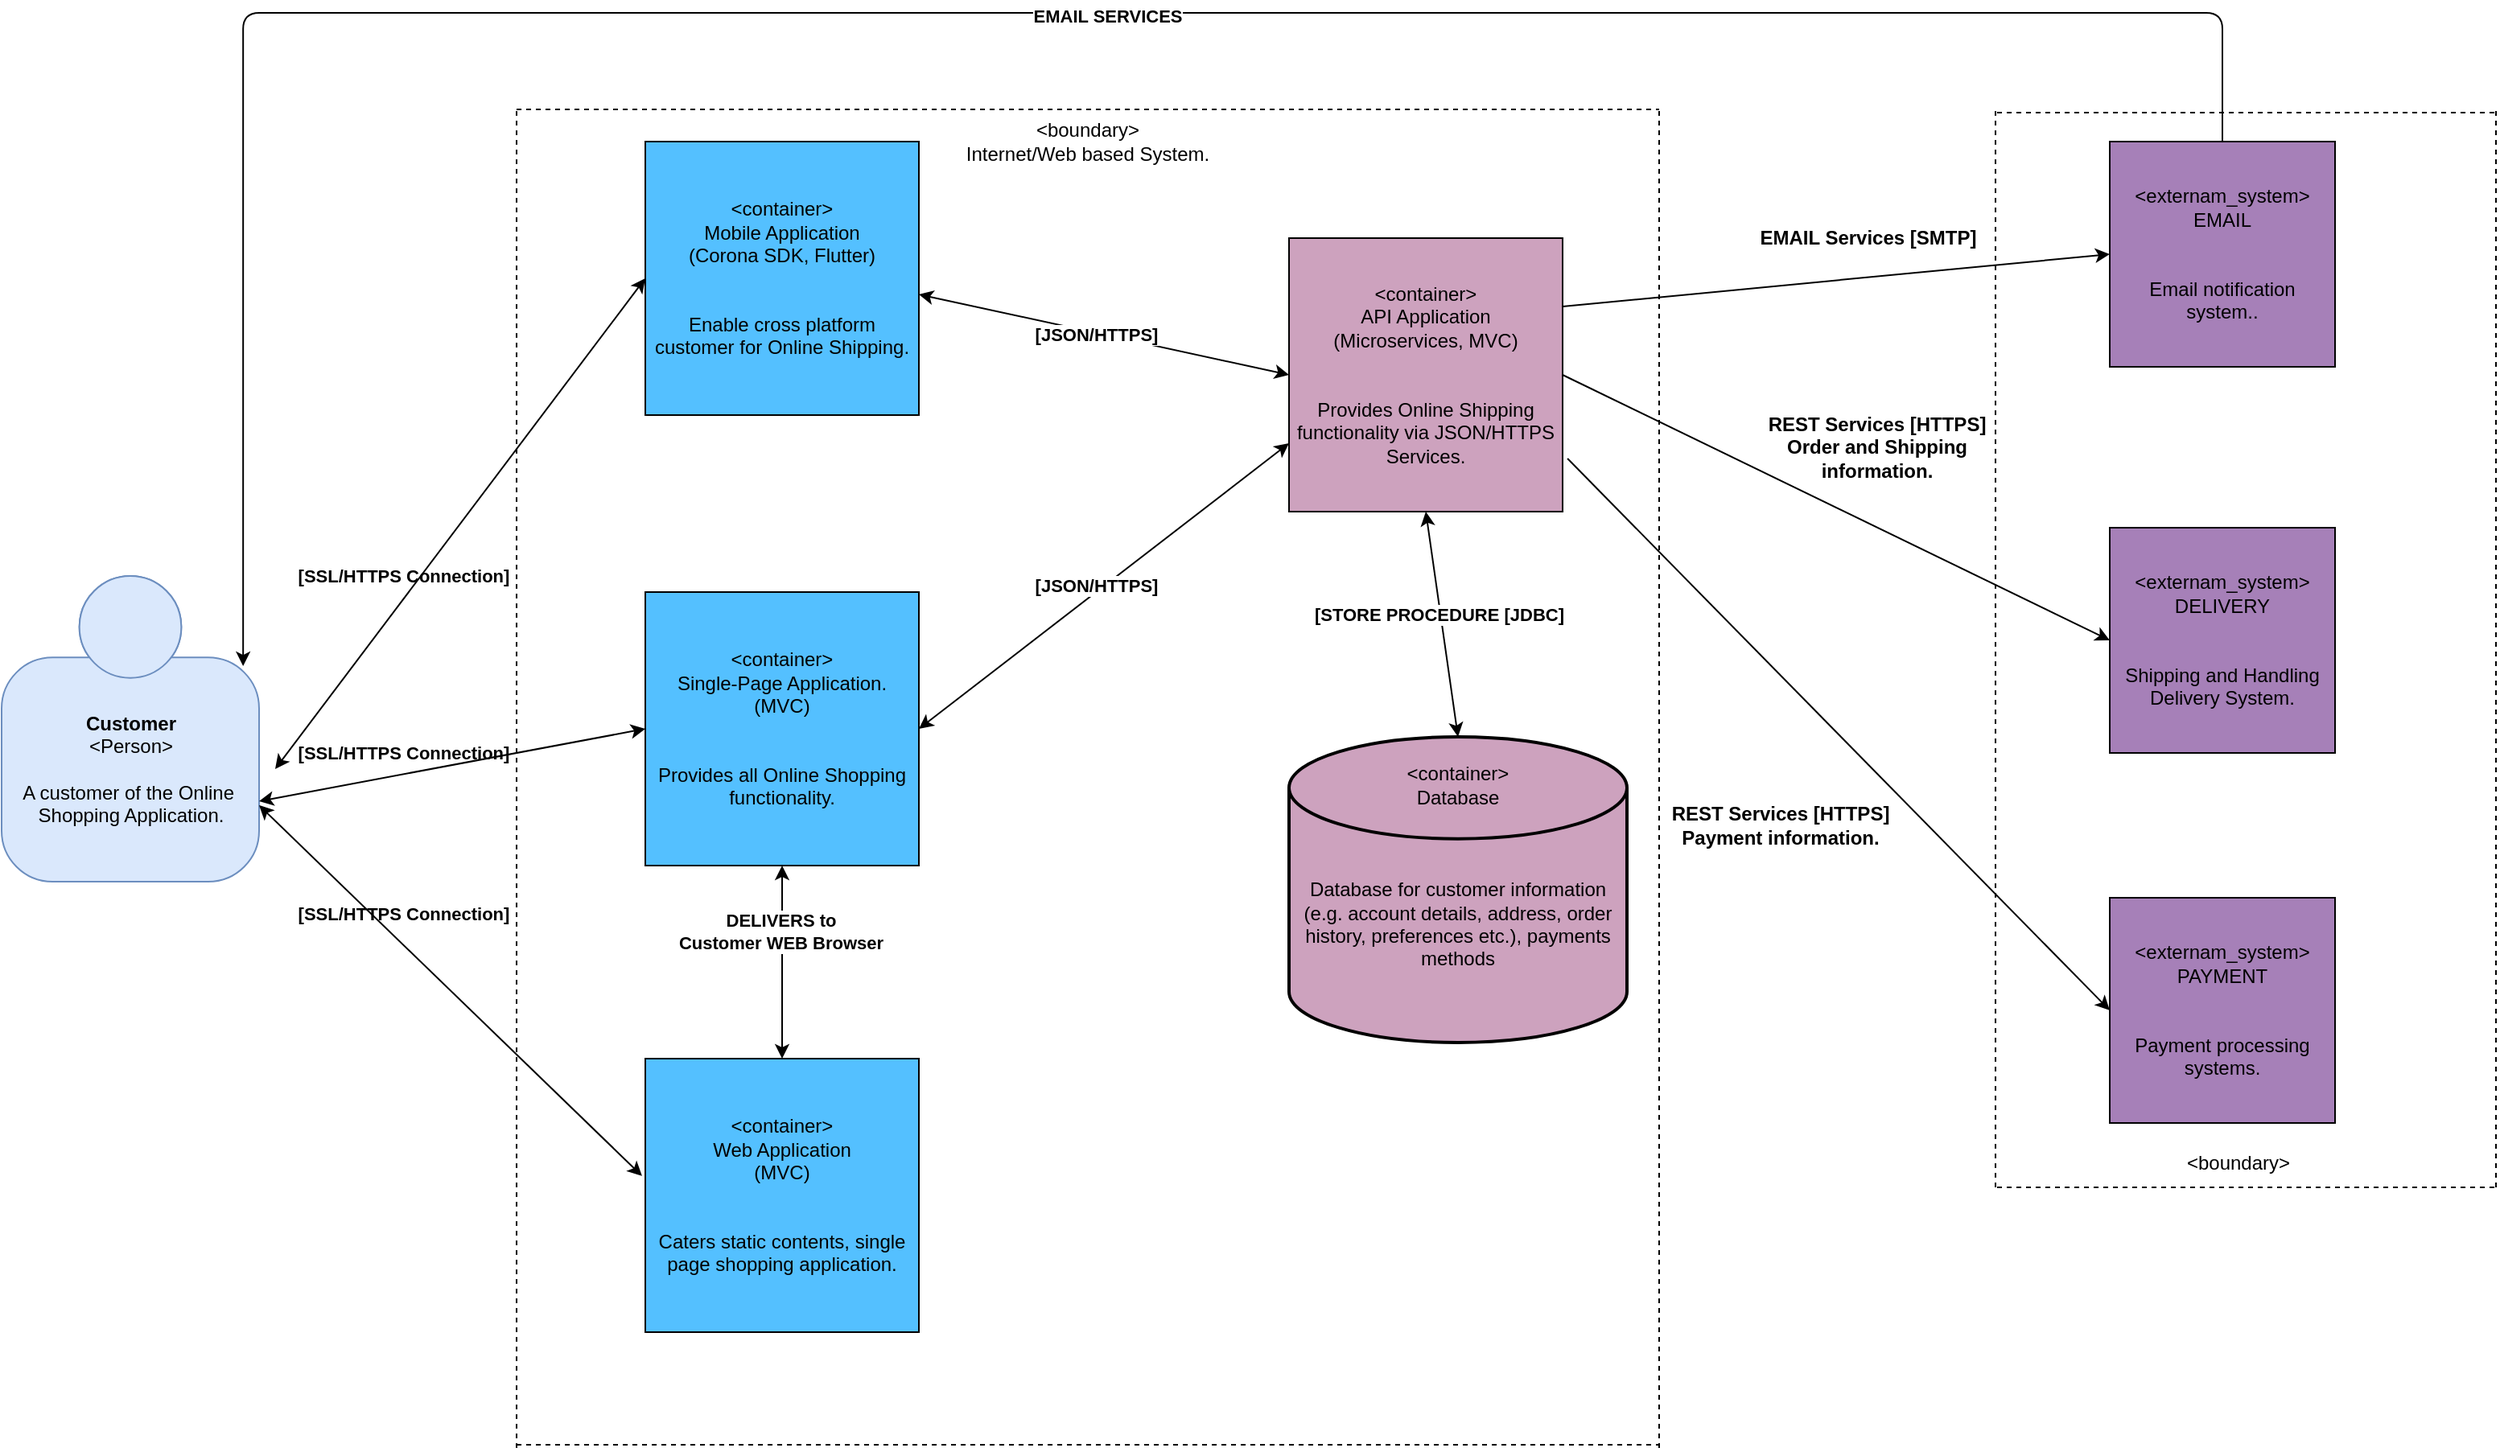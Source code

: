 <mxfile version="12.9.11" type="github">
  <diagram id="ya9JxQTmI9gUbMEc43uu" name="Page-1">
    <mxGraphModel dx="2493" dy="1848" grid="1" gridSize="10" guides="1" tooltips="1" connect="1" arrows="1" fold="1" page="1" pageScale="1" pageWidth="827" pageHeight="1169" math="0" shadow="0">
      <root>
        <mxCell id="0" />
        <mxCell id="1" parent="0" />
        <mxCell id="LUaGuVtECoRtNskbtan6-1" value="&lt;b&gt;Customer&lt;/b&gt;&lt;div&gt;&amp;lt;Person&amp;gt;&lt;/div&gt;&lt;br&gt;&lt;div&gt;A customer of the Online&amp;nbsp;&lt;/div&gt;&lt;div&gt;Shopping Application.&lt;/div&gt;" style="html=1;dashed=0;whitespace=wrap;fillColor=#DAE8FC;strokeColor=#6C8EBF;shape=mxgraph.c4.person;align=center;points=[[0.5,0,0],[1,0.5,0],[1,0.75,0],[0.75,1,0],[0.5,1,0],[0.25,1,0],[0,0.75,0],[0,0.5,0]];" parent="1" vertex="1">
          <mxGeometry x="-800" y="300" width="160" height="190" as="geometry" />
        </mxCell>
        <mxCell id="LUaGuVtECoRtNskbtan6-2" value="&amp;lt;externam_system&amp;gt;&lt;br&gt;EMAIL&lt;br&gt;&lt;br&gt;&lt;br&gt;Email notification system.." style="whiteSpace=wrap;html=1;aspect=fixed;fillColor=#A680B8;" parent="1" vertex="1">
          <mxGeometry x="510" y="30" width="140" height="140" as="geometry" />
        </mxCell>
        <mxCell id="LUaGuVtECoRtNskbtan6-5" value="&amp;lt;externam_system&amp;gt;&lt;br&gt;DELIVERY&lt;br&gt;&lt;br&gt;&lt;br&gt;Shipping and Handling Delivery System." style="whiteSpace=wrap;html=1;aspect=fixed;fillColor=#A680B8;" parent="1" vertex="1">
          <mxGeometry x="510" y="270" width="140" height="140" as="geometry" />
        </mxCell>
        <mxCell id="LUaGuVtECoRtNskbtan6-6" value="&amp;lt;externam_system&amp;gt;&lt;br&gt;PAYMENT&lt;br&gt;&lt;br&gt;&lt;br&gt;Payment processing systems." style="whiteSpace=wrap;html=1;aspect=fixed;fillColor=#A680B8;" parent="1" vertex="1">
          <mxGeometry x="510" y="500" width="140" height="140" as="geometry" />
        </mxCell>
        <mxCell id="LUaGuVtECoRtNskbtan6-8" value="&amp;lt;container&amp;gt;&lt;br&gt;Web Application&lt;br&gt;(MVC)&lt;br&gt;&lt;br&gt;&lt;br&gt;Caters static contents, single page shopping application." style="whiteSpace=wrap;html=1;aspect=fixed;fillColor=#54C0FF;" parent="1" vertex="1">
          <mxGeometry x="-400" y="600" width="170" height="170" as="geometry" />
        </mxCell>
        <mxCell id="LUaGuVtECoRtNskbtan6-9" value="&amp;lt;container&amp;gt;&lt;br&gt;Single-Page Application.&lt;br&gt;(MVC)&lt;br&gt;&lt;br&gt;&lt;br&gt;Provides all Online Shopping functionality." style="whiteSpace=wrap;html=1;aspect=fixed;fillColor=#54C0FF;" parent="1" vertex="1">
          <mxGeometry x="-400" y="310" width="170" height="170" as="geometry" />
        </mxCell>
        <mxCell id="LUaGuVtECoRtNskbtan6-10" value="&amp;lt;container&amp;gt;&lt;br&gt;Mobile Application&lt;br&gt;(Corona SDK, Flutter)&lt;br&gt;&lt;br&gt;&lt;br&gt;Enable cross platform customer for Online Shipping." style="whiteSpace=wrap;html=1;aspect=fixed;fillColor=#54C0FF;" parent="1" vertex="1">
          <mxGeometry x="-400" y="30" width="170" height="170" as="geometry" />
        </mxCell>
        <mxCell id="LUaGuVtECoRtNskbtan6-11" value="&amp;lt;container&amp;gt;&lt;br&gt;Database&lt;br&gt;&lt;br&gt;&lt;br&gt;&lt;br&gt;Database for customer information (e.g. account details, address, order history, preferences etc.), payments methods&lt;br&gt;&lt;br&gt;&lt;br&gt;" style="strokeWidth=2;html=1;shape=mxgraph.flowchart.database;whiteSpace=wrap;fillColor=#CDA2BE;" parent="1" vertex="1">
          <mxGeometry y="400" width="210" height="190" as="geometry" />
        </mxCell>
        <mxCell id="LUaGuVtECoRtNskbtan6-13" value="&amp;lt;container&amp;gt;&lt;br&gt;API Application&lt;br&gt;(Microservices, MVC)&lt;br&gt;&lt;br&gt;&lt;br&gt;Provides Online Shipping functionality via JSON/HTTPS Services." style="whiteSpace=wrap;html=1;aspect=fixed;fillColor=#CDA2BE;" parent="1" vertex="1">
          <mxGeometry y="90" width="170" height="170" as="geometry" />
        </mxCell>
        <mxCell id="LUaGuVtECoRtNskbtan6-14" value="" style="endArrow=none;dashed=1;html=1;" parent="1" edge="1">
          <mxGeometry width="50" height="50" relative="1" as="geometry">
            <mxPoint x="439" y="680" as="sourcePoint" />
            <mxPoint x="439" y="10" as="targetPoint" />
          </mxGeometry>
        </mxCell>
        <mxCell id="LUaGuVtECoRtNskbtan6-15" value="" style="endArrow=none;dashed=1;html=1;" parent="1" edge="1">
          <mxGeometry width="50" height="50" relative="1" as="geometry">
            <mxPoint x="440" y="12" as="sourcePoint" />
            <mxPoint x="750" y="12" as="targetPoint" />
          </mxGeometry>
        </mxCell>
        <mxCell id="LUaGuVtECoRtNskbtan6-16" value="" style="endArrow=none;dashed=1;html=1;" parent="1" edge="1">
          <mxGeometry width="50" height="50" relative="1" as="geometry">
            <mxPoint x="750" y="680" as="sourcePoint" />
            <mxPoint x="750" y="10" as="targetPoint" />
          </mxGeometry>
        </mxCell>
        <mxCell id="LUaGuVtECoRtNskbtan6-17" value="" style="endArrow=none;dashed=1;html=1;" parent="1" edge="1">
          <mxGeometry width="50" height="50" relative="1" as="geometry">
            <mxPoint x="440" y="680" as="sourcePoint" />
            <mxPoint x="750" y="680" as="targetPoint" />
          </mxGeometry>
        </mxCell>
        <mxCell id="LUaGuVtECoRtNskbtan6-18" value="&amp;lt;boundary&amp;gt;" style="text;html=1;strokeColor=none;fillColor=none;align=center;verticalAlign=middle;whiteSpace=wrap;rounded=0;rotation=0;" parent="1" vertex="1">
          <mxGeometry x="540" y="650" width="100" height="30" as="geometry" />
        </mxCell>
        <mxCell id="LUaGuVtECoRtNskbtan6-19" value="" style="endArrow=none;dashed=1;html=1;" parent="1" edge="1">
          <mxGeometry width="50" height="50" relative="1" as="geometry">
            <mxPoint x="-480" y="842" as="sourcePoint" />
            <mxPoint x="-480" y="10" as="targetPoint" />
          </mxGeometry>
        </mxCell>
        <mxCell id="LUaGuVtECoRtNskbtan6-20" value="" style="endArrow=none;dashed=1;html=1;" parent="1" edge="1">
          <mxGeometry width="50" height="50" relative="1" as="geometry">
            <mxPoint x="230" y="842" as="sourcePoint" />
            <mxPoint x="230" y="10" as="targetPoint" />
          </mxGeometry>
        </mxCell>
        <mxCell id="LUaGuVtECoRtNskbtan6-21" value="" style="endArrow=none;dashed=1;html=1;" parent="1" edge="1">
          <mxGeometry width="50" height="50" relative="1" as="geometry">
            <mxPoint x="-480" y="840" as="sourcePoint" />
            <mxPoint x="230" y="840" as="targetPoint" />
          </mxGeometry>
        </mxCell>
        <mxCell id="LUaGuVtECoRtNskbtan6-22" value="" style="endArrow=none;dashed=1;html=1;" parent="1" edge="1">
          <mxGeometry width="50" height="50" relative="1" as="geometry">
            <mxPoint x="-480" y="10" as="sourcePoint" />
            <mxPoint x="230" y="10" as="targetPoint" />
          </mxGeometry>
        </mxCell>
        <mxCell id="LUaGuVtECoRtNskbtan6-23" value="&amp;lt;boundary&amp;gt;&lt;br&gt;Internet/Web based System." style="text;html=1;strokeColor=none;fillColor=none;align=center;verticalAlign=middle;whiteSpace=wrap;rounded=0;" parent="1" vertex="1">
          <mxGeometry x="-210" y="10" width="170" height="40" as="geometry" />
        </mxCell>
        <mxCell id="LUaGuVtECoRtNskbtan6-29" value="" style="endArrow=classic;startArrow=classic;html=1;exitX=1;exitY=0.75;exitDx=0;exitDy=0;exitPerimeter=0;entryX=-0.012;entryY=0.429;entryDx=0;entryDy=0;entryPerimeter=0;" parent="1" source="LUaGuVtECoRtNskbtan6-1" target="LUaGuVtECoRtNskbtan6-8" edge="1">
          <mxGeometry width="50" height="50" relative="1" as="geometry">
            <mxPoint x="-680" y="610" as="sourcePoint" />
            <mxPoint x="-630" y="560" as="targetPoint" />
          </mxGeometry>
        </mxCell>
        <mxCell id="LUaGuVtECoRtNskbtan6-30" value="" style="endArrow=classic;startArrow=classic;html=1;entryX=0;entryY=0.5;entryDx=0;entryDy=0;" parent="1" target="LUaGuVtECoRtNskbtan6-9" edge="1">
          <mxGeometry width="50" height="50" relative="1" as="geometry">
            <mxPoint x="-640" y="440" as="sourcePoint" />
            <mxPoint x="-570" y="400" as="targetPoint" />
          </mxGeometry>
        </mxCell>
        <mxCell id="LUaGuVtECoRtNskbtan6-31" value="" style="endArrow=classic;startArrow=classic;html=1;entryX=0;entryY=0.5;entryDx=0;entryDy=0;" parent="1" target="LUaGuVtECoRtNskbtan6-10" edge="1">
          <mxGeometry width="50" height="50" relative="1" as="geometry">
            <mxPoint x="-630" y="420" as="sourcePoint" />
            <mxPoint x="-410" y="130" as="targetPoint" />
          </mxGeometry>
        </mxCell>
        <mxCell id="LUaGuVtECoRtNskbtan6-36" value="&lt;meta charset=&quot;utf-8&quot;&gt;&lt;b style=&quot;font-family: Helvetica; font-size: 11px; font-style: normal; font-variant-ligatures: normal; font-variant-caps: normal; letter-spacing: normal; orphans: 2; text-align: center; text-indent: 0px; text-transform: none; widows: 2; word-spacing: 0px; -webkit-text-stroke-width: 0px; text-decoration-style: initial; text-decoration-color: initial;&quot;&gt;[SSL/HTTPS Connection]&lt;/b&gt;" style="text;html=1;strokeColor=none;fillColor=none;align=center;verticalAlign=middle;whiteSpace=wrap;rounded=0;" parent="1" vertex="1">
          <mxGeometry x="-620" y="290" width="140" height="20" as="geometry" />
        </mxCell>
        <mxCell id="LUaGuVtECoRtNskbtan6-37" value="" style="endArrow=classic;startArrow=classic;html=1;entryX=0;entryY=0.5;entryDx=0;entryDy=0;" parent="1" target="LUaGuVtECoRtNskbtan6-13" edge="1">
          <mxGeometry width="50" height="50" relative="1" as="geometry">
            <mxPoint x="-230" y="125" as="sourcePoint" />
            <mxPoint x="-180" y="75" as="targetPoint" />
          </mxGeometry>
        </mxCell>
        <mxCell id="LUaGuVtECoRtNskbtan6-39" value="&lt;b&gt;[JSON/HTTPS]&lt;/b&gt;" style="edgeLabel;html=1;align=center;verticalAlign=middle;resizable=0;points=[];rotation=0;" parent="LUaGuVtECoRtNskbtan6-37" vertex="1" connectable="0">
          <mxGeometry x="-0.217" relative="1" as="geometry">
            <mxPoint x="20.1" y="5.46" as="offset" />
          </mxGeometry>
        </mxCell>
        <mxCell id="LUaGuVtECoRtNskbtan6-38" value="" style="endArrow=classic;startArrow=classic;html=1;exitX=1;exitY=0.5;exitDx=0;exitDy=0;entryX=0;entryY=0.75;entryDx=0;entryDy=0;" parent="1" source="LUaGuVtECoRtNskbtan6-9" target="LUaGuVtECoRtNskbtan6-13" edge="1">
          <mxGeometry width="50" height="50" relative="1" as="geometry">
            <mxPoint x="-220" y="410" as="sourcePoint" />
            <mxPoint x="-170" y="360" as="targetPoint" />
          </mxGeometry>
        </mxCell>
        <mxCell id="LUaGuVtECoRtNskbtan6-40" value="&lt;b&gt;[JSON/HTTPS]&lt;/b&gt;" style="edgeLabel;html=1;align=center;verticalAlign=middle;resizable=0;points=[];rotation=0;" parent="1" vertex="1" connectable="0">
          <mxGeometry x="-150.0" y="320.004" as="geometry">
            <mxPoint x="30.1" y="-14.54" as="offset" />
          </mxGeometry>
        </mxCell>
        <mxCell id="LUaGuVtECoRtNskbtan6-41" value="&lt;meta charset=&quot;utf-8&quot;&gt;&lt;b style=&quot;font-family: Helvetica; font-size: 11px; font-style: normal; font-variant-ligatures: normal; font-variant-caps: normal; letter-spacing: normal; orphans: 2; text-align: center; text-indent: 0px; text-transform: none; widows: 2; word-spacing: 0px; -webkit-text-stroke-width: 0px; text-decoration-style: initial; text-decoration-color: initial;&quot;&gt;[SSL/HTTPS Connection]&lt;/b&gt;" style="text;html=1;strokeColor=none;fillColor=none;align=center;verticalAlign=middle;whiteSpace=wrap;rounded=0;" parent="1" vertex="1">
          <mxGeometry x="-620" y="400" width="140" height="20" as="geometry" />
        </mxCell>
        <mxCell id="LUaGuVtECoRtNskbtan6-45" value="&lt;meta charset=&quot;utf-8&quot;&gt;&lt;b style=&quot;font-family: Helvetica; font-size: 11px; font-style: normal; font-variant-ligatures: normal; font-variant-caps: normal; letter-spacing: normal; orphans: 2; text-align: center; text-indent: 0px; text-transform: none; widows: 2; word-spacing: 0px; -webkit-text-stroke-width: 0px; text-decoration-style: initial; text-decoration-color: initial;&quot;&gt;[SSL/HTTPS Connection]&lt;/b&gt;" style="text;html=1;strokeColor=none;fillColor=none;align=center;verticalAlign=middle;whiteSpace=wrap;rounded=0;" parent="1" vertex="1">
          <mxGeometry x="-620" y="500" width="140" height="20" as="geometry" />
        </mxCell>
        <mxCell id="LUaGuVtECoRtNskbtan6-46" value="" style="endArrow=classic;startArrow=classic;html=1;entryX=0.5;entryY=0;entryDx=0;entryDy=0;entryPerimeter=0;exitX=0.5;exitY=1;exitDx=0;exitDy=0;" parent="1" source="LUaGuVtECoRtNskbtan6-13" target="LUaGuVtECoRtNskbtan6-11" edge="1">
          <mxGeometry width="50" height="50" relative="1" as="geometry">
            <mxPoint x="-230" y="720" as="sourcePoint" />
            <mxPoint x="-180" y="670" as="targetPoint" />
          </mxGeometry>
        </mxCell>
        <mxCell id="LUaGuVtECoRtNskbtan6-47" value="&lt;b&gt;[STORE PROCEDURE [JDBC]&lt;/b&gt;" style="edgeLabel;html=1;align=center;verticalAlign=middle;resizable=0;points=[];" parent="LUaGuVtECoRtNskbtan6-46" vertex="1" connectable="0">
          <mxGeometry x="-0.086" y="-1" relative="1" as="geometry">
            <mxPoint as="offset" />
          </mxGeometry>
        </mxCell>
        <mxCell id="LUaGuVtECoRtNskbtan6-48" value="" style="endArrow=classic;html=1;entryX=0;entryY=0.5;entryDx=0;entryDy=0;exitX=1;exitY=0.25;exitDx=0;exitDy=0;" parent="1" source="LUaGuVtECoRtNskbtan6-13" target="LUaGuVtECoRtNskbtan6-2" edge="1">
          <mxGeometry width="50" height="50" relative="1" as="geometry">
            <mxPoint x="170" y="190" as="sourcePoint" />
            <mxPoint x="220" y="140" as="targetPoint" />
          </mxGeometry>
        </mxCell>
        <mxCell id="LUaGuVtECoRtNskbtan6-49" value="" style="endArrow=classic;html=1;exitX=1;exitY=0.5;exitDx=0;exitDy=0;entryX=0;entryY=0.5;entryDx=0;entryDy=0;" parent="1" source="LUaGuVtECoRtNskbtan6-13" target="LUaGuVtECoRtNskbtan6-5" edge="1">
          <mxGeometry width="50" height="50" relative="1" as="geometry">
            <mxPoint x="200" y="210" as="sourcePoint" />
            <mxPoint x="250" y="160" as="targetPoint" />
          </mxGeometry>
        </mxCell>
        <mxCell id="LUaGuVtECoRtNskbtan6-50" value="" style="endArrow=classic;html=1;entryX=0;entryY=0.5;entryDx=0;entryDy=0;exitX=1.018;exitY=0.806;exitDx=0;exitDy=0;exitPerimeter=0;" parent="1" source="LUaGuVtECoRtNskbtan6-13" target="LUaGuVtECoRtNskbtan6-6" edge="1">
          <mxGeometry width="50" height="50" relative="1" as="geometry">
            <mxPoint x="170" y="260" as="sourcePoint" />
            <mxPoint x="220" y="210" as="targetPoint" />
          </mxGeometry>
        </mxCell>
        <mxCell id="LUaGuVtECoRtNskbtan6-51" value="&lt;b&gt;REST Services [HTTPS]&lt;br&gt;Order and Shipping &lt;br&gt;information.&lt;br&gt;&lt;/b&gt;" style="text;html=1;align=center;verticalAlign=middle;resizable=0;points=[];autosize=1;" parent="1" vertex="1">
          <mxGeometry x="290" y="195" width="150" height="50" as="geometry" />
        </mxCell>
        <mxCell id="LUaGuVtECoRtNskbtan6-52" value="&lt;b&gt;EMAIL Services [SMTP]&lt;/b&gt;" style="text;html=1;strokeColor=none;fillColor=none;align=center;verticalAlign=middle;whiteSpace=wrap;rounded=0;" parent="1" vertex="1">
          <mxGeometry x="290" y="80" width="140" height="20" as="geometry" />
        </mxCell>
        <mxCell id="LUaGuVtECoRtNskbtan6-53" value="&lt;b&gt;REST Services [HTTPS]&lt;br&gt;Payment information.&lt;br&gt;&lt;/b&gt;" style="text;html=1;align=center;verticalAlign=middle;resizable=0;points=[];autosize=1;" parent="1" vertex="1">
          <mxGeometry x="230" y="440" width="150" height="30" as="geometry" />
        </mxCell>
        <mxCell id="LUaGuVtECoRtNskbtan6-55" value="" style="edgeStyle=elbowEdgeStyle;elbow=horizontal;endArrow=classic;html=1;entryX=0.938;entryY=0.295;entryDx=0;entryDy=0;entryPerimeter=0;exitX=0.5;exitY=0;exitDx=0;exitDy=0;" parent="1" source="LUaGuVtECoRtNskbtan6-2" target="LUaGuVtECoRtNskbtan6-1" edge="1">
          <mxGeometry width="50" height="50" relative="1" as="geometry">
            <mxPoint x="-650" y="210" as="sourcePoint" />
            <mxPoint x="-600" y="160" as="targetPoint" />
            <Array as="points">
              <mxPoint x="-250" y="-50" />
            </Array>
          </mxGeometry>
        </mxCell>
        <mxCell id="LUaGuVtECoRtNskbtan6-56" value="&lt;b&gt;EMAIL SERVICES&lt;/b&gt;" style="edgeLabel;html=1;align=center;verticalAlign=middle;resizable=0;points=[];" parent="LUaGuVtECoRtNskbtan6-55" vertex="1" connectable="0">
          <mxGeometry x="-0.099" y="2" relative="1" as="geometry">
            <mxPoint as="offset" />
          </mxGeometry>
        </mxCell>
        <mxCell id="LUaGuVtECoRtNskbtan6-57" value="" style="endArrow=classic;startArrow=classic;html=1;exitX=0.5;exitY=0;exitDx=0;exitDy=0;entryX=0.5;entryY=1;entryDx=0;entryDy=0;" parent="1" source="LUaGuVtECoRtNskbtan6-8" target="LUaGuVtECoRtNskbtan6-9" edge="1">
          <mxGeometry width="50" height="50" relative="1" as="geometry">
            <mxPoint x="-350" y="520" as="sourcePoint" />
            <mxPoint x="-300" y="470" as="targetPoint" />
          </mxGeometry>
        </mxCell>
        <mxCell id="LUaGuVtECoRtNskbtan6-58" value="&lt;b&gt;DELIVERS to&lt;br&gt;Customer WEB Browser&lt;/b&gt;" style="edgeLabel;html=1;align=center;verticalAlign=middle;resizable=0;points=[];" parent="LUaGuVtECoRtNskbtan6-57" vertex="1" connectable="0">
          <mxGeometry x="0.317" y="1" relative="1" as="geometry">
            <mxPoint as="offset" />
          </mxGeometry>
        </mxCell>
      </root>
    </mxGraphModel>
  </diagram>
</mxfile>
